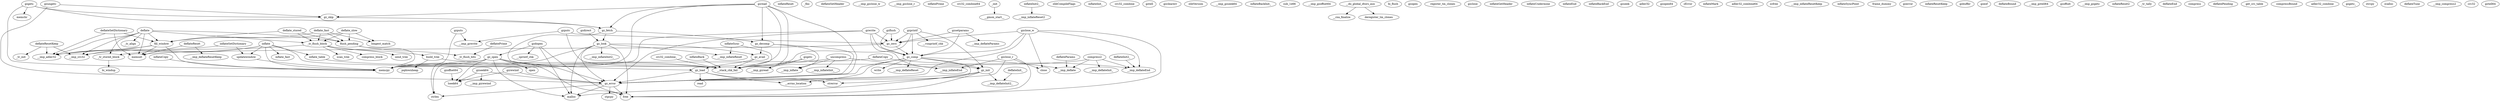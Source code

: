 digraph Call_Graph {
__imp_adler32 [label="__imp_adler32"];
_tr_init [label="_tr_init"];
malloc [label="malloc"];
gzwrite [label="gzwrite"];
inflateReset [label="inflateReset"];
free [label="free"];
deflateInit_ [label="deflateInit_"];
_fini [label="_fini"];
deflateSetHeader [label="deflateSetHeader"];
__imp_gzclose_w [label="__imp_gzclose_w"];
__imp_gzclose_r [label="__imp_gzclose_r"];
inflatePrime [label="inflatePrime"];
crc32_combine64 [label="crc32_combine64"];
_init [label="_init"];
inflate_fast [label="inflate_fast"];
gz_look [label="gz_look"];
gzoffset64 [label="gzoffset64"];
gzsetparams [label="gzsetparams"];
inflateInit2_ [label="inflateInit2_"];
zlibCompileFlags [label="zlibCompileFlags"];
__imp_gzrewind [label="__imp_gzrewind"];
__imp_gzwrite [label="__imp_gzwrite"];
inflateInit_ [label="inflateInit_"];
crc32_combine [label="crc32_combine"];
_tr_align [label="_tr_align"];
compress2 [label="compress2"];
gztell [label="gztell"];
deflatePrime [label="deflatePrime"];
gzclearerr [label="gzclearerr"];
flush_pending [label="flush_pending"];
zlibVersion [label="zlibVersion"];
__imp_gzseek64 [label="__imp_gzseek64"];
inflateBackInit_ [label="inflateBackInit_"];
sub_1e66;
__vsnprintf_chk [label="__vsnprintf_chk"];
deflate_fast [label="deflate_fast"];
__imp_gzoffset64 [label="__imp_gzoffset64"];
gzdopen [label="gzdopen"];
__imp_inflateInit_ [label="__imp_inflateInit_"];
__do_global_dtors_aux [label="__do_global_dtors_aux"];
updatewindow [label="updatewindow"];
gzprintf [label="gzprintf"];
inflateCopy [label="inflateCopy"];
deflateParams [label="deflateParams"];
gzputs [label="gzputs"];
bi_flush [label="bi_flush"];
gz_load [label="gz_load"];
gz_error [label="gz_error"];
gzopen [label="gzopen"];
__imp_deflateReset [label="__imp_deflateReset"];
__imp_inflate [label="__imp_inflate"];
register_tm_clones [label="register_tm_clones"];
gzclose [label="gzclose"];
inflateGetHeader [label="inflateGetHeader"];
inflateUndermine [label="inflateUndermine"];
inflateEnd [label="inflateEnd"];
longest_match [label="longest_match"];
inflateBackEnd [label="inflateBackEnd"];
gzseek [label="gzseek"];
adler32 [label="adler32"];
gzclose_w [label="gzclose_w"];
gzopen64 [label="gzopen64"];
__imp_inflateReset [label="__imp_inflateReset"];
__stack_chk_fail [label="__stack_chk_fail"];
gzread [label="gzread"];
zError [label="zError"];
deflateSetDictionary [label="deflateSetDictionary"];
inflateMark [label="inflateMark"];
adler32_combine64 [label="adler32_combine64"];
deflate [label="deflate"];
gzungetc [label="gzungetc"];
inflateBack [label="inflateBack"];
fill_window [label="fill_window"];
__imp_crc32 [label="__imp_crc32"];
zcfree [label="zcfree"];
__sprintf_chk [label="__sprintf_chk"];
__imp_inflateResetKeep [label="__imp_inflateResetKeep"];
compress_block [label="compress_block"];
gz_skip [label="gz_skip"];
gz_comp [label="gz_comp"];
gzputc [label="gzputc"];
stpcpy [label="stpcpy"];
__errno_location [label="__errno_location"];
gz_open [label="gz_open"];
inflateSyncPoint [label="inflateSyncPoint"];
strerror [label="strerror"];
strlen [label="strlen"];
gzgetc [label="gzgetc"];
gz_init [label="gz_init"];
frame_dummy [label="frame_dummy"];
gzerror [label="gzerror"];
inflate_table [label="inflate_table"];
__gmon_start__ [label="__gmon_start__"];
__imp_deflateEnd [label="__imp_deflateEnd"];
send_tree [label="send_tree"];
__cxa_finalize [label="__cxa_finalize"];
deregister_tm_clones [label="deregister_tm_clones"];
pqdownheap [label="pqdownheap"];
gzflush [label="gzflush"];
build_tree [label="build_tree"];
_tr_flush_block [label="_tr_flush_block"];
write [label="write"];
gzrewind [label="gzrewind"];
gzgets [label="gzgets"];
memcpy [label="memcpy"];
inflate [label="inflate"];
inflateResetKeep [label="inflateResetKeep"];
__imp_deflateResetKeep [label="__imp_deflateResetKeep"];
deflateResetKeep [label="deflateResetKeep"];
gzbuffer [label="gzbuffer"];
gz_zero [label="gz_zero"];
_tr_flush_bits [label="_tr_flush_bits"];
gzeof [label="gzeof"];
scan_tree [label="scan_tree"];
deflate_slow [label="deflate_slow"];
close [label="close"];
deflateInit2_ [label="deflateInit2_"];
__imp_gzread [label="__imp_gzread"];
deflateBound [label="deflateBound"];
lseek64 [label="lseek64"];
deflate_stored [label="deflate_stored"];
__imp_gztell64 [label="__imp_gztell64"];
gzoffset [label="gzoffset"];
__imp_gzgetc [label="__imp_gzgetc"];
__imp_deflateInit2_ [label="__imp_deflateInit2_"];
__imp_deflate [label="__imp_deflate"];
uncompress [label="uncompress"];
memchr [label="memchr"];
inflateReset2 [label="inflateReset2"];
_tr_tally [label="_tr_tally"];
gz_avail [label="gz_avail"];
gzdirect [label="gzdirect"];
deflateCopy [label="deflateCopy"];
__imp_inflateReset2 [label="__imp_inflateReset2"];
__imp_deflateParams [label="__imp_deflateParams"];
__imp_inflateInit2_ [label="__imp_inflateInit2_"];
deflateEnd [label="deflateEnd"];
compress [label="compress"];
inflateSync [label="inflateSync"];
bi_windup [label="bi_windup"];
deflatePending [label="deflatePending"];
__imp_deflateInit_ [label="__imp_deflateInit_"];
get_crc_table [label="get_crc_table"];
read [label="read"];
gzclose_r [label="gzclose_r"];
compressBound [label="compressBound"];
gzseek64 [label="gzseek64"];
open [label="open"];
_tr_stored_block [label="_tr_stored_block"];
adler32_combine [label="adler32_combine"];
deflateReset [label="deflateReset"];
gzgetc_ [label="gzgetc_"];
strcpy [label="strcpy"];
zcalloc [label="zcalloc"];
crc32_combine_ [label="crc32_combine_"];
memset [label="memset"];
gz_fetch [label="gz_fetch"];
gz_decomp [label="gz_decomp"];
deflateTune [label="deflateTune"];
__imp_compress2 [label="__imp_compress2"];
__imp_inflateEnd [label="__imp_inflateEnd"];
inflateSetDictionary [label="inflateSetDictionary"];
crc32 [label="crc32"];
gztell64 [label="gztell64"];
gzwrite -> gz_comp;
gzwrite -> gz_error;
gzwrite -> gz_zero;
gzwrite -> memcpy;
gzwrite -> gz_init;
deflateInit_ -> __imp_deflateInit2_;
_init -> __gmon_start__;
gz_look -> __imp_inflateReset;
gz_look -> gz_error;
gz_look -> gz_avail;
gz_look -> malloc;
gz_look -> memcpy;
gz_look -> free;
gz_look -> __imp_inflateInit2_;
gzoffset64 -> lseek64;
gzsetparams -> gz_comp;
gzsetparams -> gz_zero;
gzsetparams -> __imp_deflateParams;
inflateInit2_ -> __imp_inflateReset2;
compress2 -> __imp_deflateInit_;
compress2 -> __imp_deflate;
compress2 -> __imp_deflateEnd;
compress2 -> __stack_chk_fail;
deflatePrime -> _tr_flush_bits;
flush_pending -> _tr_flush_bits;
flush_pending -> memcpy;
deflate_fast -> fill_window;
deflate_fast -> flush_pending;
deflate_fast -> longest_match;
deflate_fast -> _tr_flush_block;
gzdopen -> gz_open;
gzdopen -> free;
gzdopen -> malloc;
gzdopen -> __sprintf_chk;
__do_global_dtors_aux -> deregister_tm_clones;
__do_global_dtors_aux -> __cxa_finalize;
updatewindow -> memcpy;
gzprintf -> gz_comp;
gzprintf -> __stack_chk_fail;
gzprintf -> __vsnprintf_chk;
gzprintf -> gz_zero;
gzprintf -> gz_init;
inflateCopy -> memcpy;
deflateParams -> __imp_deflate;
gzputs -> strlen;
gzputs -> __imp_gzwrite;
gz_load -> read;
gz_load -> gz_error;
gz_load -> __errno_location;
gz_load -> strerror;
gz_error -> free;
gz_error -> stpcpy;
gz_error -> malloc;
gz_error -> strlen;
gzclose_w -> close;
gzclose_w -> gz_comp;
gzclose_w -> gz_zero;
gzclose_w -> gz_error;
gzclose_w -> free;
gzclose_w -> __imp_deflateEnd;
gzread -> gz_decomp;
gzread -> memcpy;
gzread -> __stack_chk_fail;
gzread -> gz_fetch;
gzread -> gz_error;
gzread -> gz_skip;
gzread -> gz_load;
deflateSetDictionary -> __imp_adler32;
deflateSetDictionary -> memset;
deflateSetDictionary -> fill_window;
deflate -> __imp_crc32;
deflate -> _tr_align;
deflate -> __imp_adler32;
deflate -> flush_pending;
deflate -> _tr_stored_block;
deflate -> fill_window;
deflate -> memset;
deflate -> _tr_flush_block;
gzungetc -> gz_error;
gzungetc -> gz_skip;
inflateBack -> __stack_chk_fail;
fill_window -> memcpy;
fill_window -> memset;
fill_window -> __imp_crc32;
fill_window -> __imp_adler32;
gz_skip -> gz_fetch;
gz_comp -> write;
gz_comp -> gz_error;
gz_comp -> strerror;
gz_comp -> __imp_deflate;
gz_comp -> __imp_deflateReset;
gz_comp -> gz_init;
gz_comp -> __errno_location;
gzputc -> __stack_chk_fail;
gzputc -> gz_zero;
gzputc -> __imp_gzwrite;
gz_open -> lseek64;
gz_open -> memcpy;
gz_open -> malloc;
gz_open -> free;
gz_open -> open;
gz_open -> strlen;
gz_open -> gz_error;
gzgetc -> __stack_chk_fail;
gzgetc -> __imp_gzread;
gz_init -> gz_error;
gz_init -> free;
gz_init -> malloc;
gz_init -> __imp_deflateInit2_;
inflate_table -> __stack_chk_fail;
gzflush -> gz_comp;
gzflush -> gz_zero;
build_tree -> pqdownheap;
build_tree -> __stack_chk_fail;
_tr_flush_block -> scan_tree;
_tr_flush_block -> compress_block;
_tr_flush_block -> build_tree;
_tr_flush_block -> send_tree;
_tr_flush_block -> _tr_stored_block;
gzrewind -> gz_error;
gzrewind -> lseek64;
gzgets -> memcpy;
gzgets -> gz_skip;
gzgets -> memchr;
gzgets -> gz_fetch;
inflate -> updatewindow;
inflate -> __imp_crc32;
inflate -> __stack_chk_fail;
inflate -> memcpy;
inflate -> inflate_fast;
inflate -> inflate_table;
inflate -> __imp_adler32;
deflateResetKeep -> __imp_adler32;
deflateResetKeep -> __imp_crc32;
deflateResetKeep -> _tr_init;
gz_zero -> gz_comp;
gz_zero -> memset;
deflate_slow -> fill_window;
deflate_slow -> flush_pending;
deflate_slow -> longest_match;
deflate_slow -> _tr_flush_block;
deflateInit2_ -> __imp_deflateEnd;
deflate_stored -> fill_window;
deflate_stored -> _tr_flush_block;
deflate_stored -> flush_pending;
uncompress -> __imp_inflateInit_;
uncompress -> __imp_inflate;
uncompress -> __imp_inflateEnd;
uncompress -> __stack_chk_fail;
gz_avail -> __stack_chk_fail;
gz_avail -> gz_load;
gzdirect -> gz_look;
deflateCopy -> memcpy;
deflateCopy -> __imp_deflateEnd;
inflateSync -> __stack_chk_fail;
inflateSync -> __imp_inflateReset;
gzclose_r -> free;
gzclose_r -> __imp_inflateEnd;
gzclose_r -> close;
gzclose_r -> gz_error;
gzseek64 -> gz_error;
gzseek64 -> lseek64;
gzseek64 -> __imp_gzrewind;
_tr_stored_block -> bi_windup;
deflateReset -> __imp_deflateResetKeep;
deflateReset -> memset;
crc32_combine_ -> __stack_chk_fail;
gz_fetch -> gz_look;
gz_fetch -> gz_load;
gz_fetch -> gz_decomp;
gz_decomp -> gz_avail;
gz_decomp -> __imp_inflate;
gz_decomp -> gz_error;
inflateSetDictionary -> __imp_adler32;
inflateSetDictionary -> updatewindow;
}